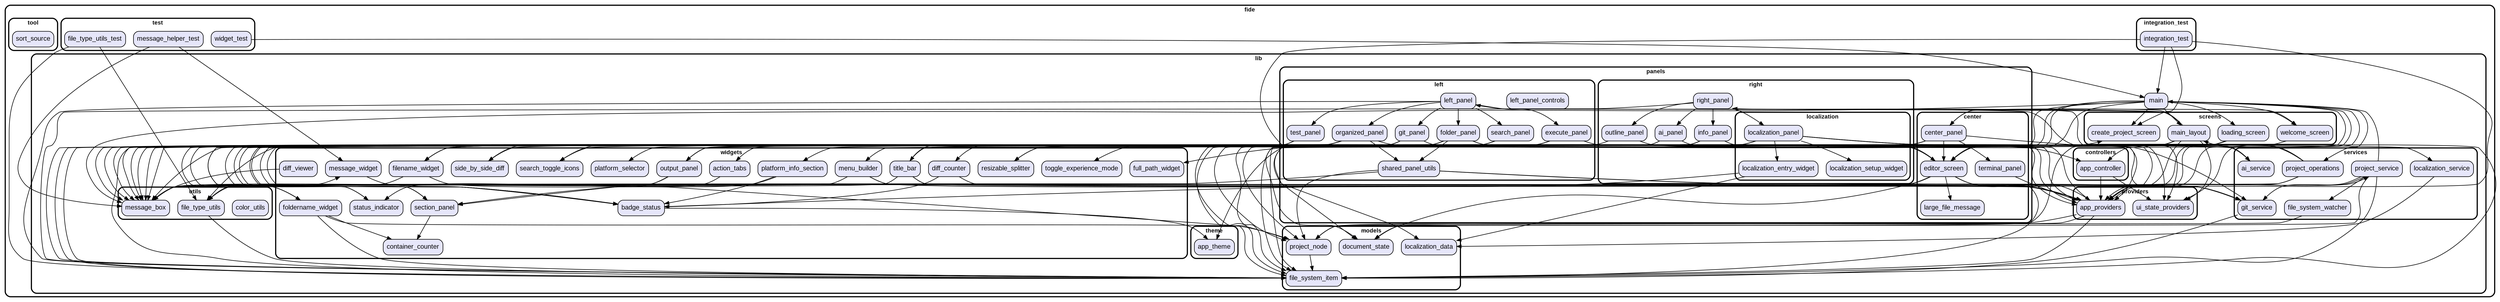 digraph "" {
  graph [style=rounded fontname="Arial Black" fontsize=13 penwidth=2.6];
  node [shape=rect style="filled,rounded" fontname=Arial fontsize=15 fillcolor=Lavender penwidth=1.3];
  edge [penwidth=1.3];
  "/integration_test/integration_test.dart" [label="integration_test"];
  "/test/file_type_utils_test.dart" [label="file_type_utils_test"];
  "/test/widget_test.dart" [label="widget_test"];
  "/test/message_helper_test.dart" [label="message_helper_test"];
  "/lib/providers/app_providers.dart" [label="app_providers"];
  "/lib/providers/ui_state_providers.dart" [label="ui_state_providers"];
  "/lib/panels/right/info_panel.dart" [label="info_panel"];
  "/lib/panels/right/outline_panel.dart" [label="outline_panel"];
  "/lib/panels/right/ai_panel.dart" [label="ai_panel"];
  "/lib/panels/right/localization/localization_entry_widget.dart" [label="localization_entry_widget"];
  "/lib/panels/right/localization/localization_setup_widget.dart" [label="localization_setup_widget"];
  "/lib/panels/right/localization/localization_panel.dart" [label="localization_panel"];
  "/lib/panels/right/right_panel.dart" [label="right_panel"];
  "/lib/panels/center/large_file_message.dart" [label="large_file_message"];
  "/lib/panels/center/editor_screen.dart" [label="editor_screen"];
  "/lib/panels/center/terminal_panel.dart" [label="terminal_panel"];
  "/lib/panels/center/center_panel.dart" [label="center_panel"];
  "/lib/panels/left/git_panel.dart" [label="git_panel"];
  "/lib/panels/left/left_panel_controls.dart" [label="left_panel_controls"];
  "/lib/panels/left/search_panel.dart" [label="search_panel"];
  "/lib/panels/left/shared_panel_utils.dart" [label="shared_panel_utils"];
  "/lib/panels/left/execute_panel.dart" [label="execute_panel"];
  "/lib/panels/left/folder_panel.dart" [label="folder_panel"];
  "/lib/panels/left/left_panel.dart" [label="left_panel"];
  "/lib/panels/left/test_panel.dart" [label="test_panel"];
  "/lib/panels/left/organized_panel.dart" [label="organized_panel"];
  "/lib/utils/color_utils.dart" [label="color_utils"];
  "/lib/utils/file_type_utils.dart" [label="file_type_utils"];
  "/lib/utils/message_box.dart" [label="message_box"];
  "/lib/models/project_node.dart" [label="project_node"];
  "/lib/models/localization_data.dart" [label="localization_data"];
  "/lib/models/document_state.dart" [label="document_state"];
  "/lib/models/file_system_item.dart" [label="file_system_item"];
  "/lib/screens/main_layout.dart" [label="main_layout"];
  "/lib/screens/loading_screen.dart" [label="loading_screen"];
  "/lib/screens/create_project_screen.dart" [label="create_project_screen"];
  "/lib/screens/welcome_screen.dart" [label="welcome_screen"];
  "/lib/main.dart" [label="main"];
  "/lib/theme/app_theme.dart" [label="app_theme"];
  "/lib/controllers/app_controller.dart" [label="app_controller"];
  "/lib/services/localization_service.dart" [label="localization_service"];
  "/lib/services/project_operations.dart" [label="project_operations"];
  "/lib/services/project_service.dart" [label="project_service"];
  "/lib/services/git_service.dart" [label="git_service"];
  "/lib/services/file_system_watcher.dart" [label="file_system_watcher"];
  "/lib/services/ai_service.dart" [label="ai_service"];
  "/lib/widgets/search_toggle_icons.dart" [label="search_toggle_icons"];
  "/lib/widgets/platform_selector.dart" [label="platform_selector"];
  "/lib/widgets/resizable_splitter.dart" [label="resizable_splitter"];
  "/lib/widgets/diff_viewer.dart" [label="diff_viewer"];
  "/lib/widgets/container_counter.dart" [label="container_counter"];
  "/lib/widgets/toggle_experience_mode.dart" [label="toggle_experience_mode"];
  "/lib/widgets/title_bar.dart" [label="title_bar"];
  "/lib/widgets/badge_status.dart" [label="badge_status"];
  "/lib/widgets/output_panel.dart" [label="output_panel"];
  "/lib/widgets/platform_info_section.dart" [label="platform_info_section"];
  "/lib/widgets/menu_builder.dart" [label="menu_builder"];
  "/lib/widgets/message_widget.dart" [label="message_widget"];
  "/lib/widgets/section_panel.dart" [label="section_panel"];
  "/lib/widgets/side_by_side_diff.dart" [label="side_by_side_diff"];
  "/lib/widgets/filename_widget.dart" [label="filename_widget"];
  "/lib/widgets/diff_counter.dart" [label="diff_counter"];
  "/lib/widgets/action_tabs.dart" [label="action_tabs"];
  "/lib/widgets/full_path_widget.dart" [label="full_path_widget"];
  "/lib/widgets/foldername_widget.dart" [label="foldername_widget"];
  "/lib/widgets/status_indicator.dart" [label="status_indicator"];
  "/tool/sort_source.dart" [label="sort_source"];
  subgraph "cluster~" {
    label="fide";
    subgraph "cluster~/integration_test" {
      label="integration_test";
      "/integration_test/integration_test.dart";
    }
    subgraph "cluster~/test" {
      label="test";
      "/test/file_type_utils_test.dart";
      "/test/widget_test.dart";
      "/test/message_helper_test.dart";
    }
    subgraph "cluster~/lib" {
      label="lib";
      "/lib/main.dart";
      subgraph "cluster~/lib/providers" {
        label="providers";
        "/lib/providers/app_providers.dart";
        "/lib/providers/ui_state_providers.dart";
      }
      subgraph "cluster~/lib/panels" {
        label="panels";
        subgraph "cluster~/lib/panels/right" {
          label="right";
          "/lib/panels/right/info_panel.dart";
          "/lib/panels/right/outline_panel.dart";
          "/lib/panels/right/ai_panel.dart";
          "/lib/panels/right/right_panel.dart";
          subgraph "cluster~/lib/panels/right/localization" {
            label="localization";
            "/lib/panels/right/localization/localization_entry_widget.dart";
            "/lib/panels/right/localization/localization_setup_widget.dart";
            "/lib/panels/right/localization/localization_panel.dart";
          }
        }
        subgraph "cluster~/lib/panels/center" {
          label="center";
          "/lib/panels/center/large_file_message.dart";
          "/lib/panels/center/editor_screen.dart";
          "/lib/panels/center/terminal_panel.dart";
          "/lib/panels/center/center_panel.dart";
        }
        subgraph "cluster~/lib/panels/left" {
          label="left";
          "/lib/panels/left/git_panel.dart";
          "/lib/panels/left/left_panel_controls.dart";
          "/lib/panels/left/search_panel.dart";
          "/lib/panels/left/shared_panel_utils.dart";
          "/lib/panels/left/execute_panel.dart";
          "/lib/panels/left/folder_panel.dart";
          "/lib/panels/left/left_panel.dart";
          "/lib/panels/left/test_panel.dart";
          "/lib/panels/left/organized_panel.dart";
        }
      }
      subgraph "cluster~/lib/utils" {
        label="utils";
        "/lib/utils/color_utils.dart";
        "/lib/utils/file_type_utils.dart";
        "/lib/utils/message_box.dart";
      }
      subgraph "cluster~/lib/models" {
        label="models";
        "/lib/models/project_node.dart";
        "/lib/models/localization_data.dart";
        "/lib/models/document_state.dart";
        "/lib/models/file_system_item.dart";
      }
      subgraph "cluster~/lib/screens" {
        label="screens";
        "/lib/screens/main_layout.dart";
        "/lib/screens/loading_screen.dart";
        "/lib/screens/create_project_screen.dart";
        "/lib/screens/welcome_screen.dart";
      }
      subgraph "cluster~/lib/theme" {
        label="theme";
        "/lib/theme/app_theme.dart";
      }
      subgraph "cluster~/lib/controllers" {
        label="controllers";
        "/lib/controllers/app_controller.dart";
      }
      subgraph "cluster~/lib/services" {
        label="services";
        "/lib/services/localization_service.dart";
        "/lib/services/project_operations.dart";
        "/lib/services/project_service.dart";
        "/lib/services/git_service.dart";
        "/lib/services/file_system_watcher.dart";
        "/lib/services/ai_service.dart";
      }
      subgraph "cluster~/lib/widgets" {
        label="widgets";
        "/lib/widgets/search_toggle_icons.dart";
        "/lib/widgets/platform_selector.dart";
        "/lib/widgets/resizable_splitter.dart";
        "/lib/widgets/diff_viewer.dart";
        "/lib/widgets/container_counter.dart";
        "/lib/widgets/toggle_experience_mode.dart";
        "/lib/widgets/title_bar.dart";
        "/lib/widgets/badge_status.dart";
        "/lib/widgets/output_panel.dart";
        "/lib/widgets/platform_info_section.dart";
        "/lib/widgets/menu_builder.dart";
        "/lib/widgets/message_widget.dart";
        "/lib/widgets/section_panel.dart";
        "/lib/widgets/side_by_side_diff.dart";
        "/lib/widgets/filename_widget.dart";
        "/lib/widgets/diff_counter.dart";
        "/lib/widgets/action_tabs.dart";
        "/lib/widgets/full_path_widget.dart";
        "/lib/widgets/foldername_widget.dart";
        "/lib/widgets/status_indicator.dart";
      }
    }
    subgraph "cluster~/tool" {
      label="tool";
      "/tool/sort_source.dart";
    }
  }
  "/integration_test/integration_test.dart" -> "/lib/main.dart";
  "/integration_test/integration_test.dart" -> "/lib/providers/app_providers.dart";
  "/integration_test/integration_test.dart" -> "/lib/screens/create_project_screen.dart";
  "/integration_test/integration_test.dart" -> "/lib/controllers/app_controller.dart";
  "/test/file_type_utils_test.dart" -> "/lib/models/file_system_item.dart";
  "/test/file_type_utils_test.dart" -> "/lib/utils/file_type_utils.dart";
  "/test/widget_test.dart" -> "/lib/main.dart";
  "/test/message_helper_test.dart" -> "/lib/utils/message_box.dart";
  "/test/message_helper_test.dart" -> "/lib/widgets/message_widget.dart";
  "/lib/providers/app_providers.dart" -> "/lib/models/file_system_item.dart";
  "/lib/providers/app_providers.dart" -> "/lib/models/project_node.dart";
  "/lib/providers/app_providers.dart" -> "/lib/models/document_state.dart";
  "/lib/providers/app_providers.dart" -> "/lib/services/project_service.dart";
  "/lib/providers/app_providers.dart" -> "/lib/utils/file_type_utils.dart";
  "/lib/panels/right/info_panel.dart" -> "/lib/models/document_state.dart";
  "/lib/panels/right/info_panel.dart" -> "/lib/providers/app_providers.dart";
  "/lib/panels/right/info_panel.dart" -> "/lib/utils/message_box.dart";
  "/lib/panels/right/info_panel.dart" -> "/lib/widgets/status_indicator.dart";
  "/lib/panels/right/info_panel.dart" -> "/lib/widgets/badge_status.dart";
  "/lib/panels/right/info_panel.dart" -> "/lib/widgets/output_panel.dart";
  "/lib/panels/right/info_panel.dart" -> "/lib/widgets/section_panel.dart";
  "/lib/panels/right/outline_panel.dart" -> "/lib/models/file_system_item.dart";
  "/lib/panels/right/outline_panel.dart" -> "/lib/panels/center/editor_screen.dart";
  "/lib/panels/right/ai_panel.dart" -> "/lib/services/ai_service.dart";
  "/lib/panels/right/ai_panel.dart" -> "/lib/models/file_system_item.dart";
  "/lib/panels/right/ai_panel.dart" -> "/lib/utils/message_box.dart";
  "/lib/panels/right/localization/localization_entry_widget.dart" -> "/lib/models/localization_data.dart";
  "/lib/panels/right/localization/localization_entry_widget.dart" -> "/lib/widgets/badge_status.dart";
  "/lib/panels/right/localization/localization_panel.dart" -> "/lib/panels/right/localization/localization_entry_widget.dart";
  "/lib/panels/right/localization/localization_panel.dart" -> "/lib/panels/right/localization/localization_setup_widget.dart";
  "/lib/panels/right/localization/localization_panel.dart" -> "/lib/models/localization_data.dart";
  "/lib/panels/right/localization/localization_panel.dart" -> "/lib/models/file_system_item.dart";
  "/lib/panels/right/localization/localization_panel.dart" -> "/lib/services/localization_service.dart";
  "/lib/panels/right/localization/localization_panel.dart" -> "/lib/services/ai_service.dart";
  "/lib/panels/right/localization/localization_panel.dart" -> "/lib/providers/app_providers.dart";
  "/lib/panels/right/localization/localization_panel.dart" -> "/lib/utils/message_box.dart";
  "/lib/panels/right/localization/localization_panel.dart" -> "/lib/widgets/badge_status.dart";
  "/lib/panels/right/right_panel.dart" -> "/lib/providers/ui_state_providers.dart";
  "/lib/panels/right/right_panel.dart" -> "/lib/panels/right/outline_panel.dart";
  "/lib/panels/right/right_panel.dart" -> "/lib/panels/right/ai_panel.dart";
  "/lib/panels/right/right_panel.dart" -> "/lib/panels/right/localization/localization_panel.dart";
  "/lib/panels/right/right_panel.dart" -> "/lib/models/file_system_item.dart";
  "/lib/panels/right/right_panel.dart" -> "/lib/panels/right/info_panel.dart";
  "/lib/panels/center/editor_screen.dart" -> "/lib/panels/center/large_file_message.dart";
  "/lib/panels/center/editor_screen.dart" -> "/lib/providers/app_providers.dart";
  "/lib/panels/center/editor_screen.dart" -> "/lib/utils/message_box.dart";
  "/lib/panels/center/editor_screen.dart" -> "/lib/utils/file_type_utils.dart";
  "/lib/panels/center/editor_screen.dart" -> "/lib/models/document_state.dart";
  "/lib/panels/center/editor_screen.dart" -> "/lib/widgets/search_toggle_icons.dart";
  "/lib/panels/center/editor_screen.dart" -> "/lib/widgets/diff_counter.dart";
  "/lib/panels/center/editor_screen.dart" -> "/lib/widgets/side_by_side_diff.dart";
  "/lib/panels/center/editor_screen.dart" -> "/lib/widgets/toggle_experience_mode.dart";
  "/lib/panels/center/editor_screen.dart" -> "/lib/services/git_service.dart";
  "/lib/panels/center/terminal_panel.dart" -> "/lib/providers/app_providers.dart";
  "/lib/panels/center/center_panel.dart" -> "/lib/models/document_state.dart";
  "/lib/panels/center/center_panel.dart" -> "/lib/providers/app_providers.dart";
  "/lib/panels/center/center_panel.dart" -> "/lib/utils/message_box.dart";
  "/lib/panels/center/center_panel.dart" -> "/lib/screens/welcome_screen.dart";
  "/lib/panels/center/center_panel.dart" -> "/lib/panels/center/editor_screen.dart";
  "/lib/panels/center/center_panel.dart" -> "/lib/panels/center/terminal_panel.dart";
  "/lib/panels/center/center_panel.dart" -> "/lib/widgets/resizable_splitter.dart";
  "/lib/panels/center/center_panel.dart" -> "/lib/models/file_system_item.dart";
  "/lib/panels/left/git_panel.dart" -> "/lib/services/git_service.dart";
  "/lib/panels/left/git_panel.dart" -> "/lib/widgets/side_by_side_diff.dart";
  "/lib/panels/left/git_panel.dart" -> "/lib/models/file_system_item.dart";
  "/lib/panels/left/git_panel.dart" -> "/lib/widgets/filename_widget.dart";
  "/lib/panels/left/git_panel.dart" -> "/lib/utils/message_box.dart";
  "/lib/panels/left/git_panel.dart" -> "/lib/widgets/badge_status.dart";
  "/lib/panels/left/git_panel.dart" -> "/lib/widgets/section_panel.dart";
  "/lib/panels/left/search_panel.dart" -> "/lib/models/project_node.dart";
  "/lib/panels/left/search_panel.dart" -> "/lib/models/file_system_item.dart";
  "/lib/panels/left/search_panel.dart" -> "/lib/widgets/search_toggle_icons.dart";
  "/lib/panels/left/search_panel.dart" -> "/lib/widgets/foldername_widget.dart";
  "/lib/panels/left/shared_panel_utils.dart" -> "/lib/models/project_node.dart";
  "/lib/panels/left/shared_panel_utils.dart" -> "/lib/models/file_system_item.dart";
  "/lib/panels/left/shared_panel_utils.dart" -> "/lib/services/git_service.dart";
  "/lib/panels/left/shared_panel_utils.dart" -> "/lib/utils/message_box.dart";
  "/lib/panels/left/execute_panel.dart" -> "/lib/widgets/output_panel.dart";
  "/lib/panels/left/execute_panel.dart" -> "/lib/providers/app_providers.dart";
  "/lib/panels/left/execute_panel.dart" -> "/lib/widgets/platform_selector.dart";
  "/lib/panels/left/execute_panel.dart" -> "/lib/widgets/platform_info_section.dart";
  "/lib/panels/left/execute_panel.dart" -> "/lib/widgets/action_tabs.dart";
  "/lib/panels/left/folder_panel.dart" -> "/lib/widgets/filename_widget.dart";
  "/lib/panels/left/folder_panel.dart" -> "/lib/widgets/foldername_widget.dart";
  "/lib/panels/left/folder_panel.dart" -> "/lib/models/project_node.dart";
  "/lib/panels/left/folder_panel.dart" -> "/lib/models/file_system_item.dart";
  "/lib/panels/left/folder_panel.dart" -> "/lib/services/git_service.dart";
  "/lib/panels/left/folder_panel.dart" -> "/lib/utils/message_box.dart";
  "/lib/panels/left/folder_panel.dart" -> "/lib/panels/left/shared_panel_utils.dart";
  "/lib/panels/left/folder_panel.dart" -> "/lib/providers/app_providers.dart";
  "/lib/panels/left/left_panel.dart" -> "/lib/panels/left/search_panel.dart";
  "/lib/panels/left/left_panel.dart" -> "/lib/panels/left/test_panel.dart";
  "/lib/panels/left/left_panel.dart" -> "/lib/providers/ui_state_providers.dart";
  "/lib/panels/left/left_panel.dart" -> "/lib/panels/left/folder_panel.dart";
  "/lib/panels/left/left_panel.dart" -> "/lib/panels/left/organized_panel.dart";
  "/lib/panels/left/left_panel.dart" -> "/lib/panels/left/git_panel.dart";
  "/lib/panels/left/left_panel.dart" -> "/lib/panels/left/execute_panel.dart";
  "/lib/panels/left/left_panel.dart" -> "/lib/models/file_system_item.dart";
  "/lib/panels/left/test_panel.dart" -> "/lib/widgets/output_panel.dart";
  "/lib/panels/left/test_panel.dart" -> "/lib/utils/message_box.dart";
  "/lib/panels/left/test_panel.dart" -> "/lib/widgets/status_indicator.dart";
  "/lib/panels/left/organized_panel.dart" -> "/lib/models/project_node.dart";
  "/lib/panels/left/organized_panel.dart" -> "/lib/models/file_system_item.dart";
  "/lib/panels/left/organized_panel.dart" -> "/lib/utils/message_box.dart";
  "/lib/panels/left/organized_panel.dart" -> "/lib/panels/left/shared_panel_utils.dart";
  "/lib/panels/left/organized_panel.dart" -> "/lib/providers/app_providers.dart";
  "/lib/panels/left/organized_panel.dart" -> "/lib/widgets/filename_widget.dart";
  "/lib/panels/left/organized_panel.dart" -> "/lib/widgets/foldername_widget.dart";
  "/lib/panels/left/organized_panel.dart" -> "/lib/widgets/section_panel.dart";
  "/lib/utils/file_type_utils.dart" -> "/lib/models/file_system_item.dart";
  "/lib/utils/message_box.dart" -> "/lib/widgets/message_widget.dart";
  "/lib/models/project_node.dart" -> "/lib/models/file_system_item.dart";
  "/lib/screens/main_layout.dart" -> "/lib/providers/ui_state_providers.dart";
  "/lib/screens/main_layout.dart" -> "/lib/panels/center/editor_screen.dart";
  "/lib/screens/main_layout.dart" -> "/lib/providers/app_providers.dart";
  "/lib/screens/main_layout.dart" -> "/lib/models/file_system_item.dart";
  "/lib/screens/main_layout.dart" -> "/lib/models/document_state.dart";
  "/lib/screens/main_layout.dart" -> "/lib/utils/file_type_utils.dart";
  "/lib/screens/main_layout.dart" -> "/lib/utils/message_box.dart";
  "/lib/screens/main_layout.dart" -> "/lib/widgets/resizable_splitter.dart";
  "/lib/screens/main_layout.dart" -> "/lib/panels/left/left_panel.dart";
  "/lib/screens/main_layout.dart" -> "/lib/panels/center/center_panel.dart";
  "/lib/screens/main_layout.dart" -> "/lib/panels/right/right_panel.dart";
  "/lib/screens/loading_screen.dart" -> "/lib/widgets/full_path_widget.dart";
  "/lib/screens/loading_screen.dart" -> "/lib/providers/app_providers.dart";
  "/lib/screens/welcome_screen.dart" -> "/lib/providers/app_providers.dart";
  "/lib/main.dart" -> "/lib/controllers/app_controller.dart";
  "/lib/main.dart" -> "/lib/providers/app_providers.dart";
  "/lib/main.dart" -> "/lib/providers/ui_state_providers.dart";
  "/lib/main.dart" -> "/lib/services/project_operations.dart";
  "/lib/main.dart" -> "/lib/utils/message_box.dart";
  "/lib/main.dart" -> "/lib/screens/create_project_screen.dart";
  "/lib/main.dart" -> "/lib/widgets/title_bar.dart";
  "/lib/main.dart" -> "/lib/widgets/menu_builder.dart";
  "/lib/main.dart" -> "/lib/screens/loading_screen.dart";
  "/lib/main.dart" -> "/lib/screens/main_layout.dart";
  "/lib/main.dart" -> "/lib/screens/welcome_screen.dart";
  "/lib/main.dart" -> "/lib/panels/center/editor_screen.dart";
  "/lib/main.dart" -> "/lib/theme/app_theme.dart";
  "/lib/controllers/app_controller.dart" -> "/lib/providers/app_providers.dart";
  "/lib/controllers/app_controller.dart" -> "/lib/providers/ui_state_providers.dart";
  "/lib/services/localization_service.dart" -> "/lib/models/localization_data.dart";
  "/lib/services/project_operations.dart" -> "/lib/providers/app_providers.dart";
  "/lib/services/project_operations.dart" -> "/lib/utils/message_box.dart";
  "/lib/services/project_operations.dart" -> "/lib/screens/main_layout.dart";
  "/lib/services/project_operations.dart" -> "/lib/panels/center/editor_screen.dart";
  "/lib/services/project_service.dart" -> "/lib/models/project_node.dart";
  "/lib/services/project_service.dart" -> "/lib/models/file_system_item.dart";
  "/lib/services/project_service.dart" -> "/lib/services/git_service.dart";
  "/lib/services/project_service.dart" -> "/lib/services/file_system_watcher.dart";
  "/lib/services/project_service.dart" -> "/lib/providers/app_providers.dart";
  "/lib/services/project_service.dart" -> "/lib/main.dart";
  "/lib/services/git_service.dart" -> "/lib/models/file_system_item.dart";
  "/lib/services/file_system_watcher.dart" -> "/lib/models/project_node.dart";
  "/lib/widgets/diff_viewer.dart" -> "/lib/utils/message_box.dart";
  "/lib/widgets/title_bar.dart" -> "/lib/providers/app_providers.dart";
  "/lib/widgets/title_bar.dart" -> "/lib/services/ai_service.dart";
  "/lib/widgets/title_bar.dart" -> "/lib/services/git_service.dart";
  "/lib/widgets/title_bar.dart" -> "/lib/utils/message_box.dart";
  "/lib/widgets/title_bar.dart" -> "/lib/screens/create_project_screen.dart";
  "/lib/widgets/badge_status.dart" -> "/lib/theme/app_theme.dart";
  "/lib/widgets/output_panel.dart" -> "/lib/widgets/section_panel.dart";
  "/lib/widgets/output_panel.dart" -> "/lib/utils/message_box.dart";
  "/lib/widgets/platform_info_section.dart" -> "/lib/widgets/section_panel.dart";
  "/lib/widgets/platform_info_section.dart" -> "/lib/widgets/badge_status.dart";
  "/lib/widgets/menu_builder.dart" -> "/lib/providers/app_providers.dart";
  "/lib/widgets/menu_builder.dart" -> "/lib/services/git_service.dart";
  "/lib/widgets/menu_builder.dart" -> "/lib/utils/message_box.dart";
  "/lib/widgets/message_widget.dart" -> "/lib/widgets/badge_status.dart";
  "/lib/widgets/section_panel.dart" -> "/lib/widgets/container_counter.dart";
  "/lib/widgets/filename_widget.dart" -> "/lib/models/file_system_item.dart";
  "/lib/widgets/filename_widget.dart" -> "/lib/utils/file_type_utils.dart";
  "/lib/widgets/diff_counter.dart" -> "/lib/services/git_service.dart";
  "/lib/widgets/diff_counter.dart" -> "/lib/widgets/badge_status.dart";
  "/lib/widgets/action_tabs.dart" -> "/lib/widgets/status_indicator.dart";
  "/lib/widgets/foldername_widget.dart" -> "/lib/models/project_node.dart";
  "/lib/widgets/foldername_widget.dart" -> "/lib/models/file_system_item.dart";
  "/lib/widgets/foldername_widget.dart" -> "/lib/widgets/container_counter.dart";
}
